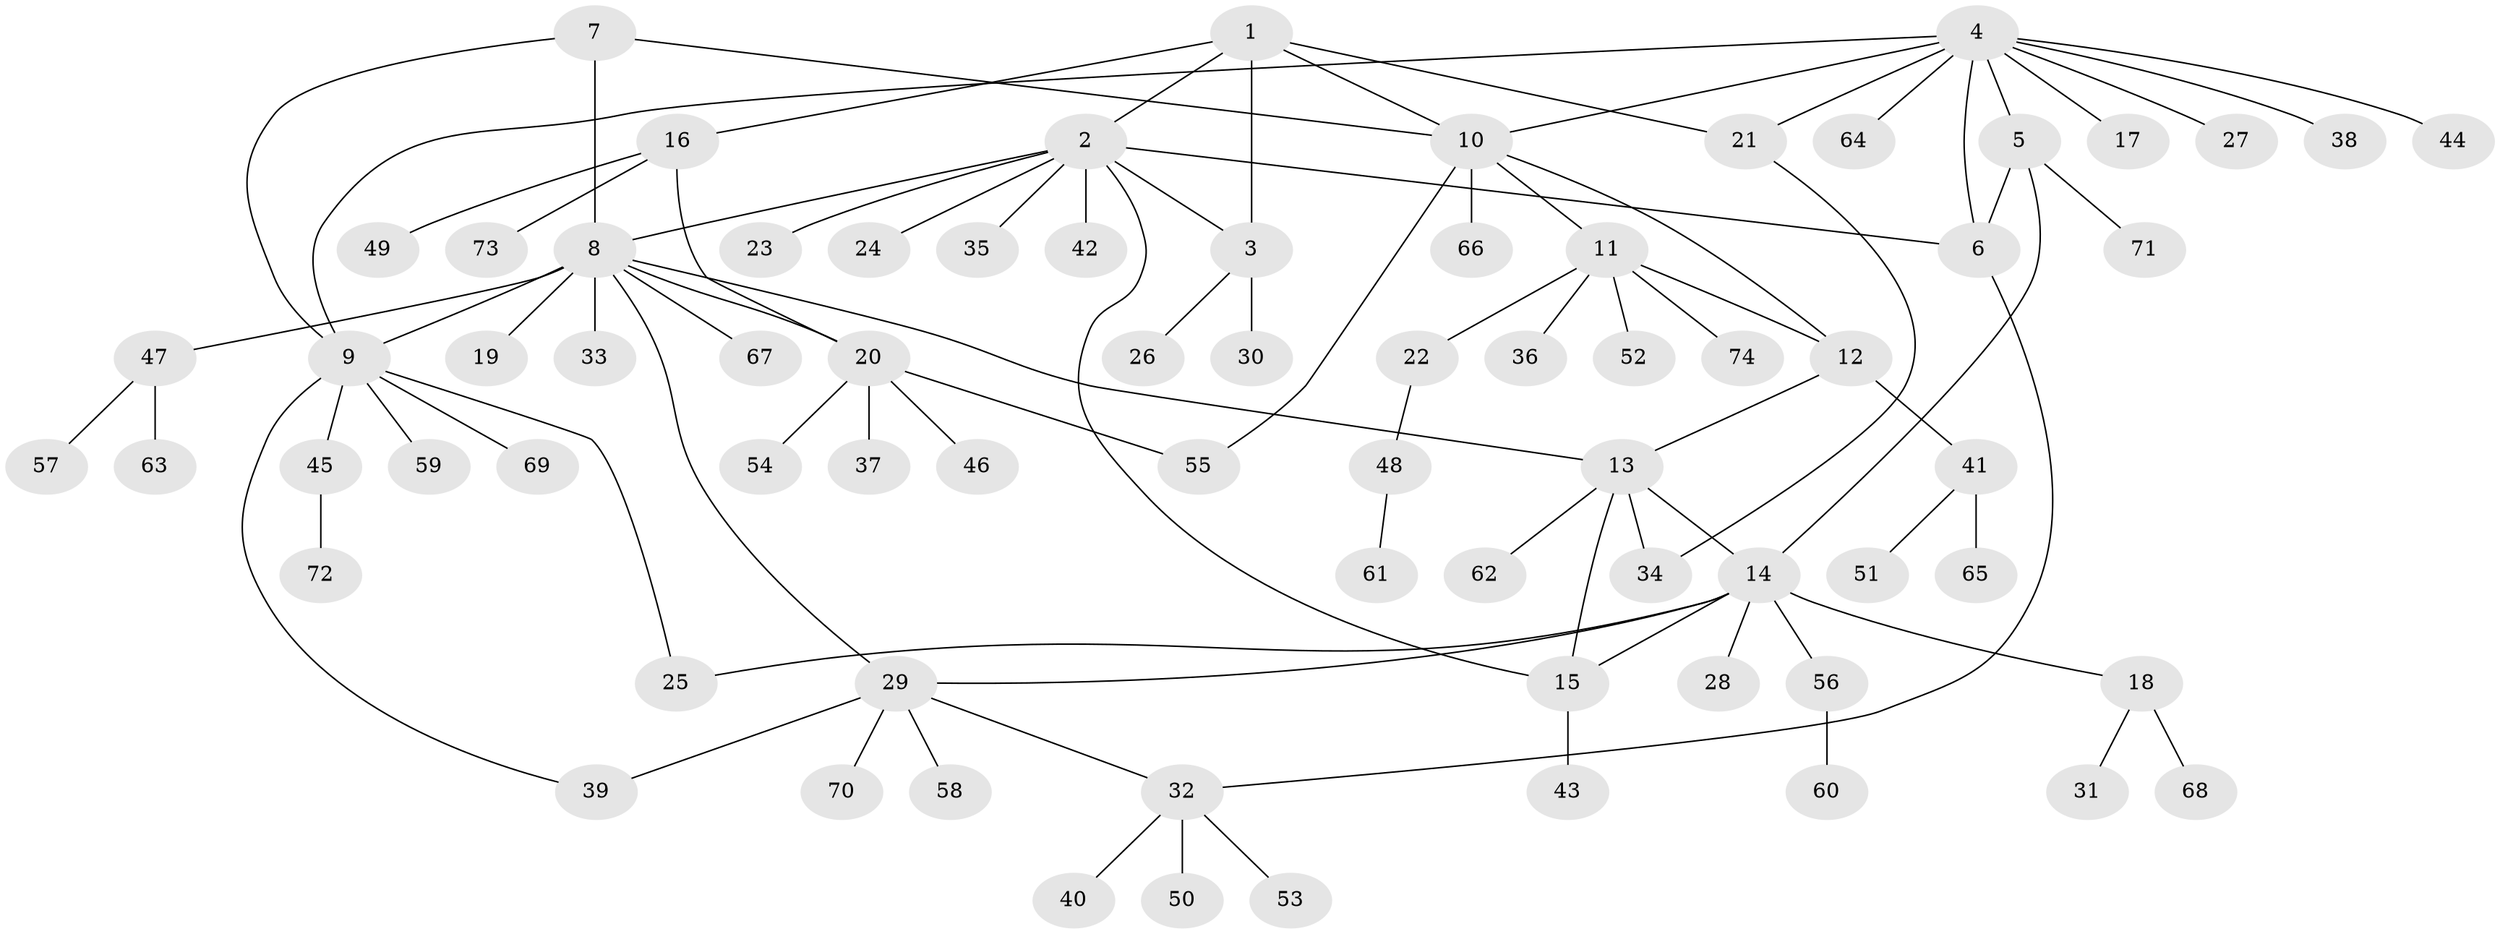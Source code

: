 // Generated by graph-tools (version 1.1) at 2025/16/03/09/25 04:16:01]
// undirected, 74 vertices, 92 edges
graph export_dot {
graph [start="1"]
  node [color=gray90,style=filled];
  1;
  2;
  3;
  4;
  5;
  6;
  7;
  8;
  9;
  10;
  11;
  12;
  13;
  14;
  15;
  16;
  17;
  18;
  19;
  20;
  21;
  22;
  23;
  24;
  25;
  26;
  27;
  28;
  29;
  30;
  31;
  32;
  33;
  34;
  35;
  36;
  37;
  38;
  39;
  40;
  41;
  42;
  43;
  44;
  45;
  46;
  47;
  48;
  49;
  50;
  51;
  52;
  53;
  54;
  55;
  56;
  57;
  58;
  59;
  60;
  61;
  62;
  63;
  64;
  65;
  66;
  67;
  68;
  69;
  70;
  71;
  72;
  73;
  74;
  1 -- 2;
  1 -- 3;
  1 -- 10;
  1 -- 16;
  1 -- 21;
  2 -- 3;
  2 -- 6;
  2 -- 8;
  2 -- 15;
  2 -- 23;
  2 -- 24;
  2 -- 35;
  2 -- 42;
  3 -- 26;
  3 -- 30;
  4 -- 5;
  4 -- 6;
  4 -- 9;
  4 -- 10;
  4 -- 17;
  4 -- 21;
  4 -- 27;
  4 -- 38;
  4 -- 44;
  4 -- 64;
  5 -- 6;
  5 -- 14;
  5 -- 71;
  6 -- 32;
  7 -- 8;
  7 -- 9;
  7 -- 10;
  8 -- 9;
  8 -- 13;
  8 -- 19;
  8 -- 20;
  8 -- 29;
  8 -- 33;
  8 -- 47;
  8 -- 67;
  9 -- 25;
  9 -- 39;
  9 -- 45;
  9 -- 59;
  9 -- 69;
  10 -- 11;
  10 -- 12;
  10 -- 55;
  10 -- 66;
  11 -- 12;
  11 -- 22;
  11 -- 36;
  11 -- 52;
  11 -- 74;
  12 -- 13;
  12 -- 41;
  13 -- 14;
  13 -- 15;
  13 -- 34;
  13 -- 62;
  14 -- 15;
  14 -- 18;
  14 -- 25;
  14 -- 28;
  14 -- 29;
  14 -- 56;
  15 -- 43;
  16 -- 20;
  16 -- 49;
  16 -- 73;
  18 -- 31;
  18 -- 68;
  20 -- 37;
  20 -- 46;
  20 -- 54;
  20 -- 55;
  21 -- 34;
  22 -- 48;
  29 -- 32;
  29 -- 39;
  29 -- 58;
  29 -- 70;
  32 -- 40;
  32 -- 50;
  32 -- 53;
  41 -- 51;
  41 -- 65;
  45 -- 72;
  47 -- 57;
  47 -- 63;
  48 -- 61;
  56 -- 60;
}
